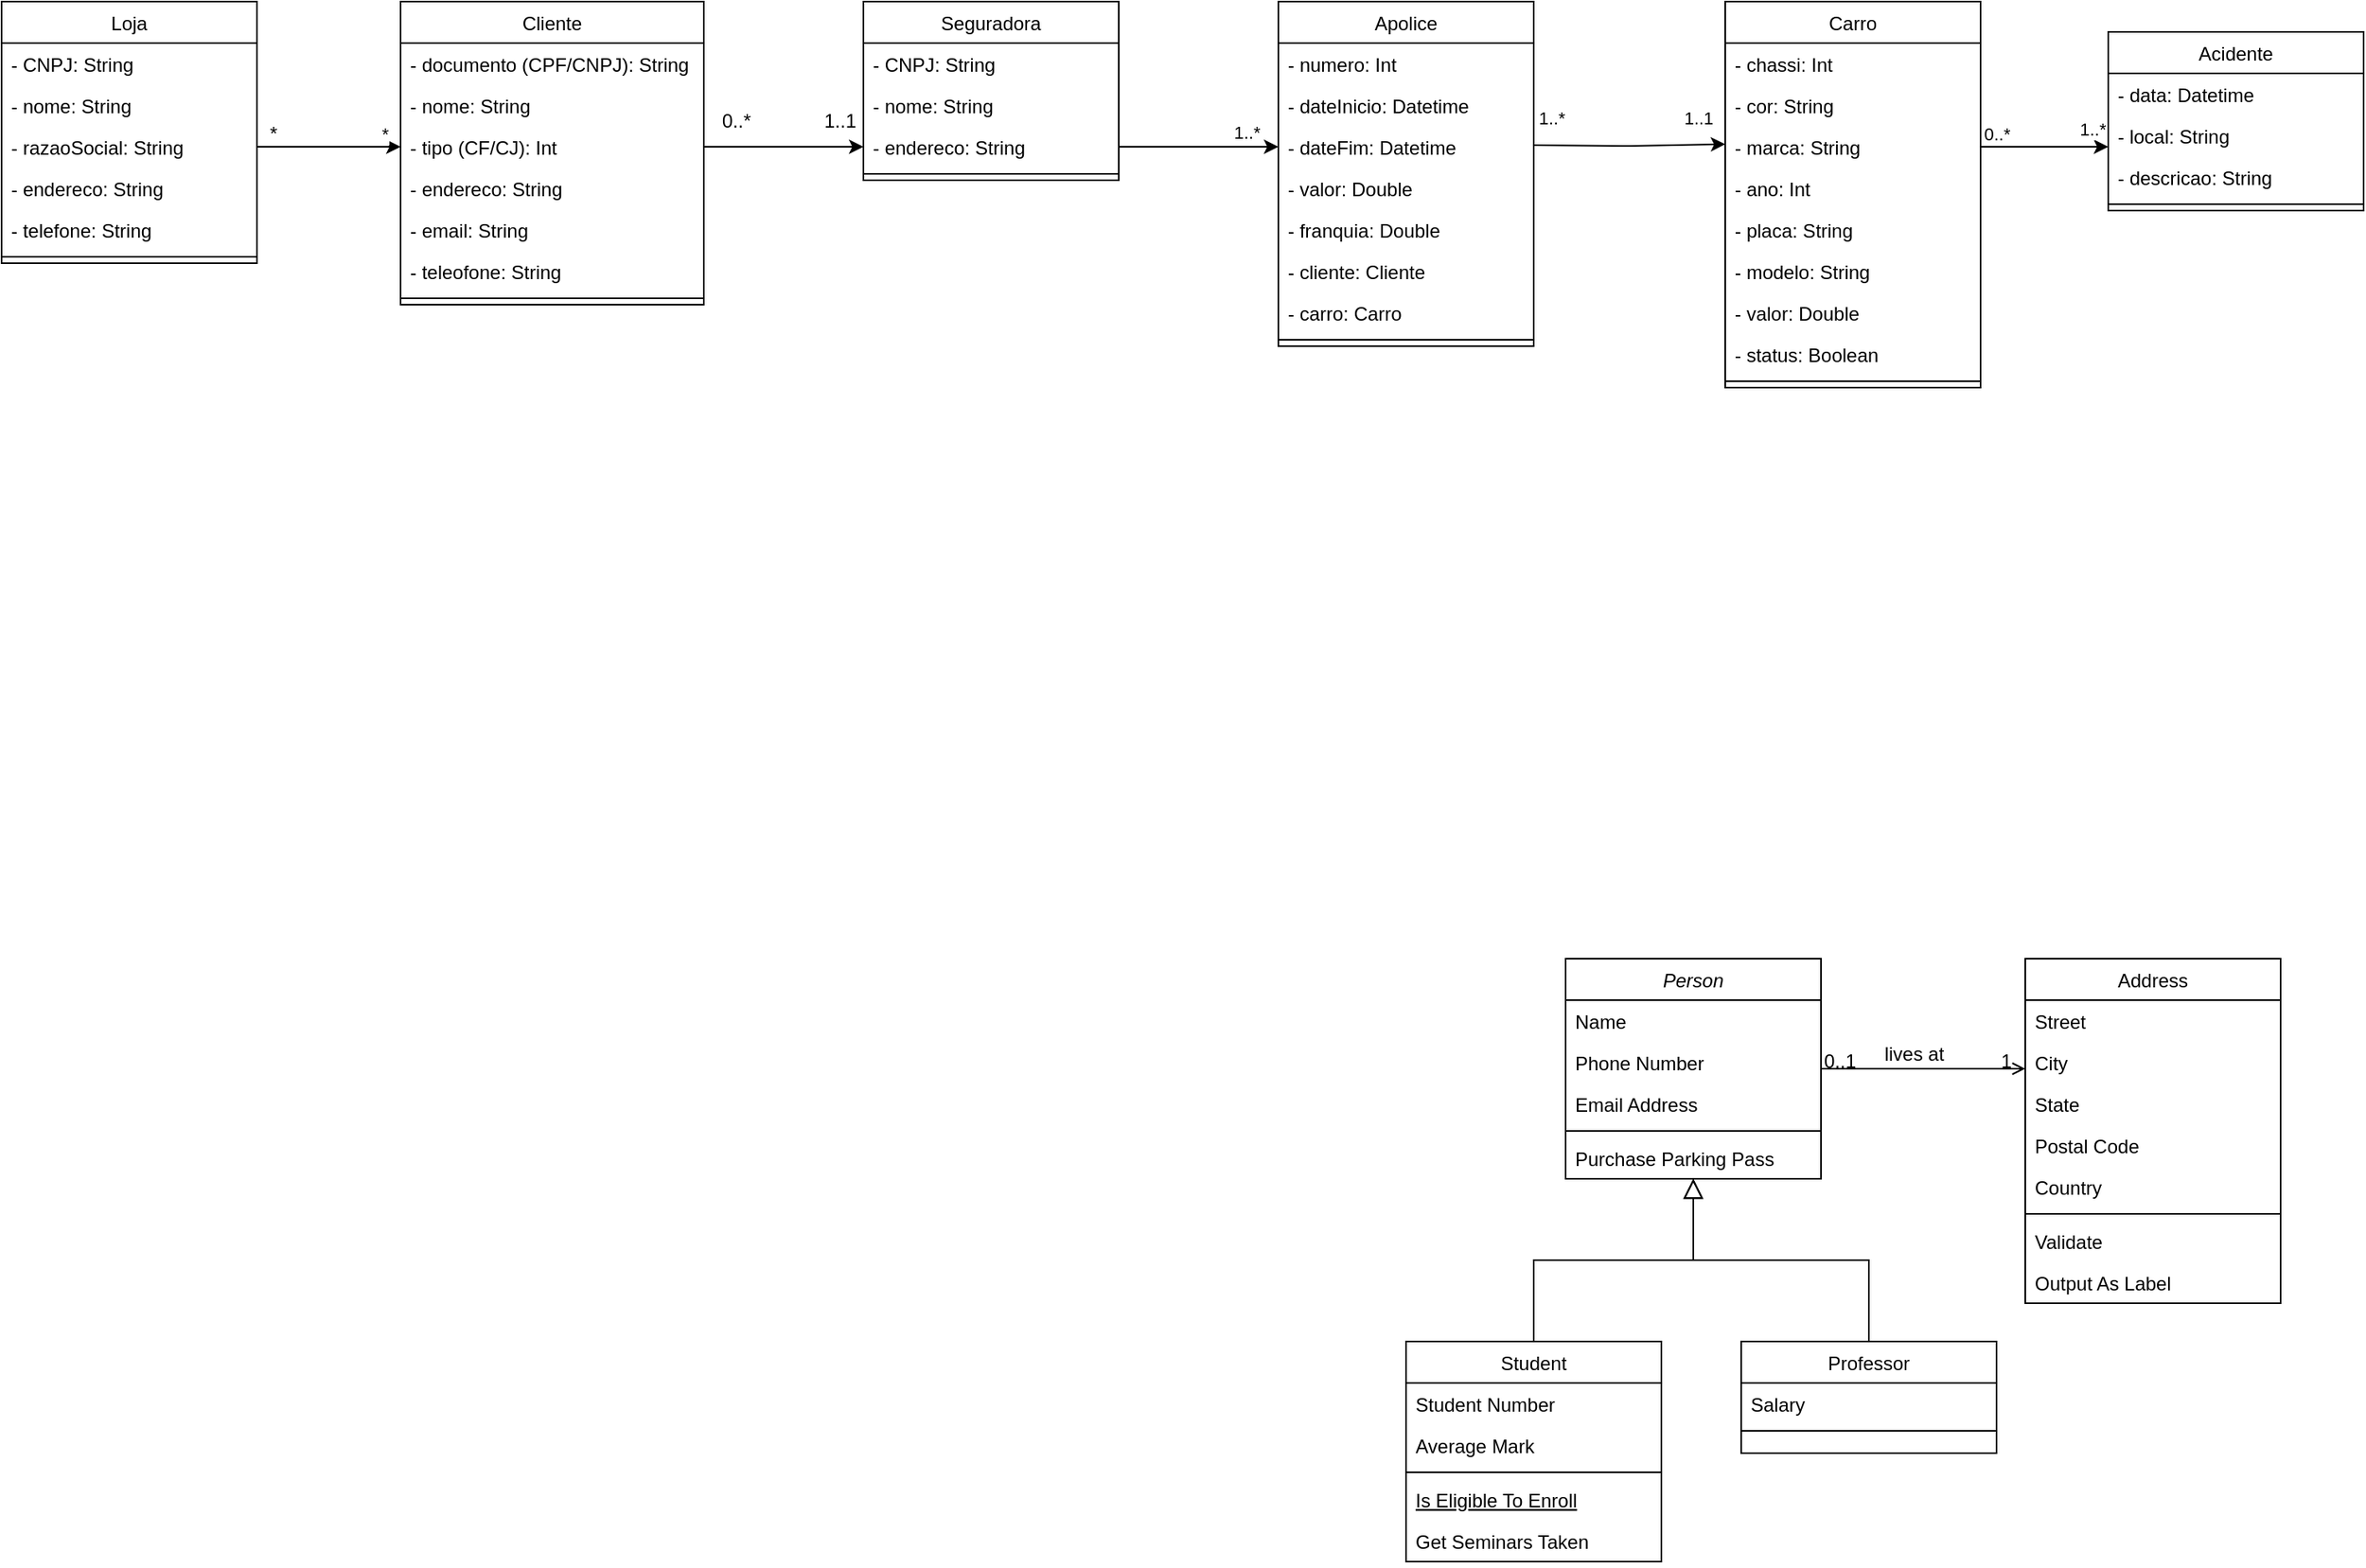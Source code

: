 <mxfile version="27.0.8">
  <diagram id="C5RBs43oDa-KdzZeNtuy" name="Page-1">
    <mxGraphModel dx="2492" dy="785" grid="1" gridSize="10" guides="1" tooltips="1" connect="1" arrows="1" fold="1" page="1" pageScale="1" pageWidth="827" pageHeight="1169" math="0" shadow="0">
      <root>
        <mxCell id="WIyWlLk6GJQsqaUBKTNV-0" />
        <mxCell id="WIyWlLk6GJQsqaUBKTNV-1" parent="WIyWlLk6GJQsqaUBKTNV-0" />
        <mxCell id="zkfFHV4jXpPFQw0GAbJ--0" value="Person" style="swimlane;fontStyle=2;align=center;verticalAlign=top;childLayout=stackLayout;horizontal=1;startSize=26;horizontalStack=0;resizeParent=1;resizeLast=0;collapsible=1;marginBottom=0;rounded=0;shadow=0;strokeWidth=1;" parent="WIyWlLk6GJQsqaUBKTNV-1" vertex="1">
          <mxGeometry x="180" y="720" width="160" height="138" as="geometry">
            <mxRectangle x="230" y="140" width="160" height="26" as="alternateBounds" />
          </mxGeometry>
        </mxCell>
        <mxCell id="zkfFHV4jXpPFQw0GAbJ--1" value="Name" style="text;align=left;verticalAlign=top;spacingLeft=4;spacingRight=4;overflow=hidden;rotatable=0;points=[[0,0.5],[1,0.5]];portConstraint=eastwest;" parent="zkfFHV4jXpPFQw0GAbJ--0" vertex="1">
          <mxGeometry y="26" width="160" height="26" as="geometry" />
        </mxCell>
        <mxCell id="zkfFHV4jXpPFQw0GAbJ--2" value="Phone Number" style="text;align=left;verticalAlign=top;spacingLeft=4;spacingRight=4;overflow=hidden;rotatable=0;points=[[0,0.5],[1,0.5]];portConstraint=eastwest;rounded=0;shadow=0;html=0;" parent="zkfFHV4jXpPFQw0GAbJ--0" vertex="1">
          <mxGeometry y="52" width="160" height="26" as="geometry" />
        </mxCell>
        <mxCell id="zkfFHV4jXpPFQw0GAbJ--3" value="Email Address" style="text;align=left;verticalAlign=top;spacingLeft=4;spacingRight=4;overflow=hidden;rotatable=0;points=[[0,0.5],[1,0.5]];portConstraint=eastwest;rounded=0;shadow=0;html=0;" parent="zkfFHV4jXpPFQw0GAbJ--0" vertex="1">
          <mxGeometry y="78" width="160" height="26" as="geometry" />
        </mxCell>
        <mxCell id="zkfFHV4jXpPFQw0GAbJ--4" value="" style="line;html=1;strokeWidth=1;align=left;verticalAlign=middle;spacingTop=-1;spacingLeft=3;spacingRight=3;rotatable=0;labelPosition=right;points=[];portConstraint=eastwest;" parent="zkfFHV4jXpPFQw0GAbJ--0" vertex="1">
          <mxGeometry y="104" width="160" height="8" as="geometry" />
        </mxCell>
        <mxCell id="zkfFHV4jXpPFQw0GAbJ--5" value="Purchase Parking Pass" style="text;align=left;verticalAlign=top;spacingLeft=4;spacingRight=4;overflow=hidden;rotatable=0;points=[[0,0.5],[1,0.5]];portConstraint=eastwest;" parent="zkfFHV4jXpPFQw0GAbJ--0" vertex="1">
          <mxGeometry y="112" width="160" height="26" as="geometry" />
        </mxCell>
        <mxCell id="zkfFHV4jXpPFQw0GAbJ--6" value="Student" style="swimlane;fontStyle=0;align=center;verticalAlign=top;childLayout=stackLayout;horizontal=1;startSize=26;horizontalStack=0;resizeParent=1;resizeLast=0;collapsible=1;marginBottom=0;rounded=0;shadow=0;strokeWidth=1;" parent="WIyWlLk6GJQsqaUBKTNV-1" vertex="1">
          <mxGeometry x="80" y="960" width="160" height="138" as="geometry">
            <mxRectangle x="130" y="380" width="160" height="26" as="alternateBounds" />
          </mxGeometry>
        </mxCell>
        <mxCell id="zkfFHV4jXpPFQw0GAbJ--7" value="Student Number" style="text;align=left;verticalAlign=top;spacingLeft=4;spacingRight=4;overflow=hidden;rotatable=0;points=[[0,0.5],[1,0.5]];portConstraint=eastwest;" parent="zkfFHV4jXpPFQw0GAbJ--6" vertex="1">
          <mxGeometry y="26" width="160" height="26" as="geometry" />
        </mxCell>
        <mxCell id="zkfFHV4jXpPFQw0GAbJ--8" value="Average Mark" style="text;align=left;verticalAlign=top;spacingLeft=4;spacingRight=4;overflow=hidden;rotatable=0;points=[[0,0.5],[1,0.5]];portConstraint=eastwest;rounded=0;shadow=0;html=0;" parent="zkfFHV4jXpPFQw0GAbJ--6" vertex="1">
          <mxGeometry y="52" width="160" height="26" as="geometry" />
        </mxCell>
        <mxCell id="zkfFHV4jXpPFQw0GAbJ--9" value="" style="line;html=1;strokeWidth=1;align=left;verticalAlign=middle;spacingTop=-1;spacingLeft=3;spacingRight=3;rotatable=0;labelPosition=right;points=[];portConstraint=eastwest;" parent="zkfFHV4jXpPFQw0GAbJ--6" vertex="1">
          <mxGeometry y="78" width="160" height="8" as="geometry" />
        </mxCell>
        <mxCell id="zkfFHV4jXpPFQw0GAbJ--10" value="Is Eligible To Enroll" style="text;align=left;verticalAlign=top;spacingLeft=4;spacingRight=4;overflow=hidden;rotatable=0;points=[[0,0.5],[1,0.5]];portConstraint=eastwest;fontStyle=4" parent="zkfFHV4jXpPFQw0GAbJ--6" vertex="1">
          <mxGeometry y="86" width="160" height="26" as="geometry" />
        </mxCell>
        <mxCell id="zkfFHV4jXpPFQw0GAbJ--11" value="Get Seminars Taken" style="text;align=left;verticalAlign=top;spacingLeft=4;spacingRight=4;overflow=hidden;rotatable=0;points=[[0,0.5],[1,0.5]];portConstraint=eastwest;" parent="zkfFHV4jXpPFQw0GAbJ--6" vertex="1">
          <mxGeometry y="112" width="160" height="26" as="geometry" />
        </mxCell>
        <mxCell id="zkfFHV4jXpPFQw0GAbJ--12" value="" style="endArrow=block;endSize=10;endFill=0;shadow=0;strokeWidth=1;rounded=0;curved=0;edgeStyle=elbowEdgeStyle;elbow=vertical;" parent="WIyWlLk6GJQsqaUBKTNV-1" source="zkfFHV4jXpPFQw0GAbJ--6" target="zkfFHV4jXpPFQw0GAbJ--0" edge="1">
          <mxGeometry width="160" relative="1" as="geometry">
            <mxPoint x="160" y="803" as="sourcePoint" />
            <mxPoint x="160" y="803" as="targetPoint" />
          </mxGeometry>
        </mxCell>
        <mxCell id="zkfFHV4jXpPFQw0GAbJ--13" value="Professor" style="swimlane;fontStyle=0;align=center;verticalAlign=top;childLayout=stackLayout;horizontal=1;startSize=26;horizontalStack=0;resizeParent=1;resizeLast=0;collapsible=1;marginBottom=0;rounded=0;shadow=0;strokeWidth=1;" parent="WIyWlLk6GJQsqaUBKTNV-1" vertex="1">
          <mxGeometry x="290" y="960" width="160" height="70" as="geometry">
            <mxRectangle x="340" y="380" width="170" height="26" as="alternateBounds" />
          </mxGeometry>
        </mxCell>
        <mxCell id="zkfFHV4jXpPFQw0GAbJ--14" value="Salary" style="text;align=left;verticalAlign=top;spacingLeft=4;spacingRight=4;overflow=hidden;rotatable=0;points=[[0,0.5],[1,0.5]];portConstraint=eastwest;" parent="zkfFHV4jXpPFQw0GAbJ--13" vertex="1">
          <mxGeometry y="26" width="160" height="26" as="geometry" />
        </mxCell>
        <mxCell id="zkfFHV4jXpPFQw0GAbJ--15" value="" style="line;html=1;strokeWidth=1;align=left;verticalAlign=middle;spacingTop=-1;spacingLeft=3;spacingRight=3;rotatable=0;labelPosition=right;points=[];portConstraint=eastwest;" parent="zkfFHV4jXpPFQw0GAbJ--13" vertex="1">
          <mxGeometry y="52" width="160" height="8" as="geometry" />
        </mxCell>
        <mxCell id="zkfFHV4jXpPFQw0GAbJ--16" value="" style="endArrow=block;endSize=10;endFill=0;shadow=0;strokeWidth=1;rounded=0;curved=0;edgeStyle=elbowEdgeStyle;elbow=vertical;" parent="WIyWlLk6GJQsqaUBKTNV-1" source="zkfFHV4jXpPFQw0GAbJ--13" target="zkfFHV4jXpPFQw0GAbJ--0" edge="1">
          <mxGeometry width="160" relative="1" as="geometry">
            <mxPoint x="170" y="973" as="sourcePoint" />
            <mxPoint x="270" y="871" as="targetPoint" />
          </mxGeometry>
        </mxCell>
        <mxCell id="zkfFHV4jXpPFQw0GAbJ--17" value="Address" style="swimlane;fontStyle=0;align=center;verticalAlign=top;childLayout=stackLayout;horizontal=1;startSize=26;horizontalStack=0;resizeParent=1;resizeLast=0;collapsible=1;marginBottom=0;rounded=0;shadow=0;strokeWidth=1;" parent="WIyWlLk6GJQsqaUBKTNV-1" vertex="1">
          <mxGeometry x="468" y="720" width="160" height="216" as="geometry">
            <mxRectangle x="550" y="140" width="160" height="26" as="alternateBounds" />
          </mxGeometry>
        </mxCell>
        <mxCell id="zkfFHV4jXpPFQw0GAbJ--18" value="Street" style="text;align=left;verticalAlign=top;spacingLeft=4;spacingRight=4;overflow=hidden;rotatable=0;points=[[0,0.5],[1,0.5]];portConstraint=eastwest;" parent="zkfFHV4jXpPFQw0GAbJ--17" vertex="1">
          <mxGeometry y="26" width="160" height="26" as="geometry" />
        </mxCell>
        <mxCell id="zkfFHV4jXpPFQw0GAbJ--19" value="City" style="text;align=left;verticalAlign=top;spacingLeft=4;spacingRight=4;overflow=hidden;rotatable=0;points=[[0,0.5],[1,0.5]];portConstraint=eastwest;rounded=0;shadow=0;html=0;" parent="zkfFHV4jXpPFQw0GAbJ--17" vertex="1">
          <mxGeometry y="52" width="160" height="26" as="geometry" />
        </mxCell>
        <mxCell id="zkfFHV4jXpPFQw0GAbJ--20" value="State" style="text;align=left;verticalAlign=top;spacingLeft=4;spacingRight=4;overflow=hidden;rotatable=0;points=[[0,0.5],[1,0.5]];portConstraint=eastwest;rounded=0;shadow=0;html=0;" parent="zkfFHV4jXpPFQw0GAbJ--17" vertex="1">
          <mxGeometry y="78" width="160" height="26" as="geometry" />
        </mxCell>
        <mxCell id="zkfFHV4jXpPFQw0GAbJ--21" value="Postal Code" style="text;align=left;verticalAlign=top;spacingLeft=4;spacingRight=4;overflow=hidden;rotatable=0;points=[[0,0.5],[1,0.5]];portConstraint=eastwest;rounded=0;shadow=0;html=0;" parent="zkfFHV4jXpPFQw0GAbJ--17" vertex="1">
          <mxGeometry y="104" width="160" height="26" as="geometry" />
        </mxCell>
        <mxCell id="zkfFHV4jXpPFQw0GAbJ--22" value="Country" style="text;align=left;verticalAlign=top;spacingLeft=4;spacingRight=4;overflow=hidden;rotatable=0;points=[[0,0.5],[1,0.5]];portConstraint=eastwest;rounded=0;shadow=0;html=0;" parent="zkfFHV4jXpPFQw0GAbJ--17" vertex="1">
          <mxGeometry y="130" width="160" height="26" as="geometry" />
        </mxCell>
        <mxCell id="zkfFHV4jXpPFQw0GAbJ--23" value="" style="line;html=1;strokeWidth=1;align=left;verticalAlign=middle;spacingTop=-1;spacingLeft=3;spacingRight=3;rotatable=0;labelPosition=right;points=[];portConstraint=eastwest;" parent="zkfFHV4jXpPFQw0GAbJ--17" vertex="1">
          <mxGeometry y="156" width="160" height="8" as="geometry" />
        </mxCell>
        <mxCell id="zkfFHV4jXpPFQw0GAbJ--24" value="Validate" style="text;align=left;verticalAlign=top;spacingLeft=4;spacingRight=4;overflow=hidden;rotatable=0;points=[[0,0.5],[1,0.5]];portConstraint=eastwest;" parent="zkfFHV4jXpPFQw0GAbJ--17" vertex="1">
          <mxGeometry y="164" width="160" height="26" as="geometry" />
        </mxCell>
        <mxCell id="zkfFHV4jXpPFQw0GAbJ--25" value="Output As Label" style="text;align=left;verticalAlign=top;spacingLeft=4;spacingRight=4;overflow=hidden;rotatable=0;points=[[0,0.5],[1,0.5]];portConstraint=eastwest;" parent="zkfFHV4jXpPFQw0GAbJ--17" vertex="1">
          <mxGeometry y="190" width="160" height="26" as="geometry" />
        </mxCell>
        <mxCell id="zkfFHV4jXpPFQw0GAbJ--26" value="" style="endArrow=open;shadow=0;strokeWidth=1;rounded=0;curved=0;endFill=1;edgeStyle=elbowEdgeStyle;elbow=vertical;" parent="WIyWlLk6GJQsqaUBKTNV-1" source="zkfFHV4jXpPFQw0GAbJ--0" target="zkfFHV4jXpPFQw0GAbJ--17" edge="1">
          <mxGeometry x="0.5" y="41" relative="1" as="geometry">
            <mxPoint x="340" y="792" as="sourcePoint" />
            <mxPoint x="500" y="792" as="targetPoint" />
            <mxPoint x="-40" y="32" as="offset" />
          </mxGeometry>
        </mxCell>
        <mxCell id="zkfFHV4jXpPFQw0GAbJ--27" value="0..1" style="resizable=0;align=left;verticalAlign=bottom;labelBackgroundColor=none;fontSize=12;" parent="zkfFHV4jXpPFQw0GAbJ--26" connectable="0" vertex="1">
          <mxGeometry x="-1" relative="1" as="geometry">
            <mxPoint y="4" as="offset" />
          </mxGeometry>
        </mxCell>
        <mxCell id="zkfFHV4jXpPFQw0GAbJ--28" value="1" style="resizable=0;align=right;verticalAlign=bottom;labelBackgroundColor=none;fontSize=12;" parent="zkfFHV4jXpPFQw0GAbJ--26" connectable="0" vertex="1">
          <mxGeometry x="1" relative="1" as="geometry">
            <mxPoint x="-7" y="4" as="offset" />
          </mxGeometry>
        </mxCell>
        <mxCell id="zkfFHV4jXpPFQw0GAbJ--29" value="lives at" style="text;html=1;resizable=0;points=[];;align=center;verticalAlign=middle;labelBackgroundColor=none;rounded=0;shadow=0;strokeWidth=1;fontSize=12;" parent="zkfFHV4jXpPFQw0GAbJ--26" vertex="1" connectable="0">
          <mxGeometry x="0.5" y="49" relative="1" as="geometry">
            <mxPoint x="-38" y="40" as="offset" />
          </mxGeometry>
        </mxCell>
        <mxCell id="cd3UzBfdA-SW3wrm4BBN-0" value="Carro" style="swimlane;fontStyle=0;align=center;verticalAlign=top;childLayout=stackLayout;horizontal=1;startSize=26;horizontalStack=0;resizeParent=1;resizeLast=0;collapsible=1;marginBottom=0;rounded=0;shadow=0;strokeWidth=1;" parent="WIyWlLk6GJQsqaUBKTNV-1" vertex="1">
          <mxGeometry x="280" y="120" width="160" height="242" as="geometry">
            <mxRectangle x="550" y="140" width="160" height="26" as="alternateBounds" />
          </mxGeometry>
        </mxCell>
        <mxCell id="cd3UzBfdA-SW3wrm4BBN-20" value="- chassi: Int" style="text;align=left;verticalAlign=top;spacingLeft=4;spacingRight=4;overflow=hidden;rotatable=0;points=[[0,0.5],[1,0.5]];portConstraint=eastwest;" parent="cd3UzBfdA-SW3wrm4BBN-0" vertex="1">
          <mxGeometry y="26" width="160" height="26" as="geometry" />
        </mxCell>
        <mxCell id="cd3UzBfdA-SW3wrm4BBN-64" value="- cor: String" style="text;align=left;verticalAlign=top;spacingLeft=4;spacingRight=4;overflow=hidden;rotatable=0;points=[[0,0.5],[1,0.5]];portConstraint=eastwest;" parent="cd3UzBfdA-SW3wrm4BBN-0" vertex="1">
          <mxGeometry y="52" width="160" height="26" as="geometry" />
        </mxCell>
        <mxCell id="ibP-qYJ3IDLrOjf5s-pg-2" style="edgeStyle=orthogonalEdgeStyle;rounded=0;orthogonalLoop=1;jettySize=auto;html=1;" edge="1" parent="cd3UzBfdA-SW3wrm4BBN-0" source="cd3UzBfdA-SW3wrm4BBN-1">
          <mxGeometry relative="1" as="geometry">
            <mxPoint x="240" y="91" as="targetPoint" />
          </mxGeometry>
        </mxCell>
        <mxCell id="cd3UzBfdA-SW3wrm4BBN-1" value="- marca: String" style="text;align=left;verticalAlign=top;spacingLeft=4;spacingRight=4;overflow=hidden;rotatable=0;points=[[0,0.5],[1,0.5]];portConstraint=eastwest;" parent="cd3UzBfdA-SW3wrm4BBN-0" vertex="1">
          <mxGeometry y="78" width="160" height="26" as="geometry" />
        </mxCell>
        <mxCell id="cd3UzBfdA-SW3wrm4BBN-2" value="- ano: Int" style="text;align=left;verticalAlign=top;spacingLeft=4;spacingRight=4;overflow=hidden;rotatable=0;points=[[0,0.5],[1,0.5]];portConstraint=eastwest;rounded=0;shadow=0;html=0;" parent="cd3UzBfdA-SW3wrm4BBN-0" vertex="1">
          <mxGeometry y="104" width="160" height="26" as="geometry" />
        </mxCell>
        <mxCell id="cd3UzBfdA-SW3wrm4BBN-3" value="- placa: String" style="text;align=left;verticalAlign=top;spacingLeft=4;spacingRight=4;overflow=hidden;rotatable=0;points=[[0,0.5],[1,0.5]];portConstraint=eastwest;rounded=0;shadow=0;html=0;" parent="cd3UzBfdA-SW3wrm4BBN-0" vertex="1">
          <mxGeometry y="130" width="160" height="26" as="geometry" />
        </mxCell>
        <mxCell id="cd3UzBfdA-SW3wrm4BBN-4" value="- modelo: String" style="text;align=left;verticalAlign=top;spacingLeft=4;spacingRight=4;overflow=hidden;rotatable=0;points=[[0,0.5],[1,0.5]];portConstraint=eastwest;rounded=0;shadow=0;html=0;" parent="cd3UzBfdA-SW3wrm4BBN-0" vertex="1">
          <mxGeometry y="156" width="160" height="26" as="geometry" />
        </mxCell>
        <mxCell id="cd3UzBfdA-SW3wrm4BBN-5" value="- valor: Double" style="text;align=left;verticalAlign=top;spacingLeft=4;spacingRight=4;overflow=hidden;rotatable=0;points=[[0,0.5],[1,0.5]];portConstraint=eastwest;rounded=0;shadow=0;html=0;" parent="cd3UzBfdA-SW3wrm4BBN-0" vertex="1">
          <mxGeometry y="182" width="160" height="26" as="geometry" />
        </mxCell>
        <mxCell id="cd3UzBfdA-SW3wrm4BBN-9" value="- status: Boolean" style="text;align=left;verticalAlign=top;spacingLeft=4;spacingRight=4;overflow=hidden;rotatable=0;points=[[0,0.5],[1,0.5]];portConstraint=eastwest;rounded=0;shadow=0;html=0;" parent="cd3UzBfdA-SW3wrm4BBN-0" vertex="1">
          <mxGeometry y="208" width="160" height="26" as="geometry" />
        </mxCell>
        <mxCell id="cd3UzBfdA-SW3wrm4BBN-6" value="" style="line;html=1;strokeWidth=1;align=left;verticalAlign=middle;spacingTop=-1;spacingLeft=3;spacingRight=3;rotatable=0;labelPosition=right;points=[];portConstraint=eastwest;" parent="cd3UzBfdA-SW3wrm4BBN-0" vertex="1">
          <mxGeometry y="234" width="160" height="8" as="geometry" />
        </mxCell>
        <mxCell id="cd3UzBfdA-SW3wrm4BBN-10" value="Loja" style="swimlane;fontStyle=0;align=center;verticalAlign=top;childLayout=stackLayout;horizontal=1;startSize=26;horizontalStack=0;resizeParent=1;resizeLast=0;collapsible=1;marginBottom=0;rounded=0;shadow=0;strokeWidth=1;" parent="WIyWlLk6GJQsqaUBKTNV-1" vertex="1">
          <mxGeometry x="-800" y="120" width="160" height="164" as="geometry">
            <mxRectangle x="550" y="140" width="160" height="26" as="alternateBounds" />
          </mxGeometry>
        </mxCell>
        <mxCell id="cd3UzBfdA-SW3wrm4BBN-11" value="- CNPJ: String" style="text;align=left;verticalAlign=top;spacingLeft=4;spacingRight=4;overflow=hidden;rotatable=0;points=[[0,0.5],[1,0.5]];portConstraint=eastwest;" parent="cd3UzBfdA-SW3wrm4BBN-10" vertex="1">
          <mxGeometry y="26" width="160" height="26" as="geometry" />
        </mxCell>
        <mxCell id="cd3UzBfdA-SW3wrm4BBN-12" value="- nome: String" style="text;align=left;verticalAlign=top;spacingLeft=4;spacingRight=4;overflow=hidden;rotatable=0;points=[[0,0.5],[1,0.5]];portConstraint=eastwest;rounded=0;shadow=0;html=0;" parent="cd3UzBfdA-SW3wrm4BBN-10" vertex="1">
          <mxGeometry y="52" width="160" height="26" as="geometry" />
        </mxCell>
        <mxCell id="cd3UzBfdA-SW3wrm4BBN-63" value="- razaoSocial: String" style="text;align=left;verticalAlign=top;spacingLeft=4;spacingRight=4;overflow=hidden;rotatable=0;points=[[0,0.5],[1,0.5]];portConstraint=eastwest;rounded=0;shadow=0;html=0;" parent="cd3UzBfdA-SW3wrm4BBN-10" vertex="1">
          <mxGeometry y="78" width="160" height="26" as="geometry" />
        </mxCell>
        <mxCell id="cd3UzBfdA-SW3wrm4BBN-14" value="- endereco: String" style="text;align=left;verticalAlign=top;spacingLeft=4;spacingRight=4;overflow=hidden;rotatable=0;points=[[0,0.5],[1,0.5]];portConstraint=eastwest;rounded=0;shadow=0;html=0;" parent="cd3UzBfdA-SW3wrm4BBN-10" vertex="1">
          <mxGeometry y="104" width="160" height="26" as="geometry" />
        </mxCell>
        <mxCell id="cd3UzBfdA-SW3wrm4BBN-15" value="- telefone: String" style="text;align=left;verticalAlign=top;spacingLeft=4;spacingRight=4;overflow=hidden;rotatable=0;points=[[0,0.5],[1,0.5]];portConstraint=eastwest;rounded=0;shadow=0;html=0;" parent="cd3UzBfdA-SW3wrm4BBN-10" vertex="1">
          <mxGeometry y="130" width="160" height="26" as="geometry" />
        </mxCell>
        <mxCell id="cd3UzBfdA-SW3wrm4BBN-17" value="" style="line;html=1;strokeWidth=1;align=left;verticalAlign=middle;spacingTop=-1;spacingLeft=3;spacingRight=3;rotatable=0;labelPosition=right;points=[];portConstraint=eastwest;" parent="cd3UzBfdA-SW3wrm4BBN-10" vertex="1">
          <mxGeometry y="156" width="160" height="8" as="geometry" />
        </mxCell>
        <mxCell id="cd3UzBfdA-SW3wrm4BBN-21" value="Cliente" style="swimlane;fontStyle=0;align=center;verticalAlign=top;childLayout=stackLayout;horizontal=1;startSize=26;horizontalStack=0;resizeParent=1;resizeLast=0;collapsible=1;marginBottom=0;rounded=0;shadow=0;strokeWidth=1;" parent="WIyWlLk6GJQsqaUBKTNV-1" vertex="1">
          <mxGeometry x="-550" y="120" width="190" height="190" as="geometry">
            <mxRectangle x="550" y="140" width="160" height="26" as="alternateBounds" />
          </mxGeometry>
        </mxCell>
        <mxCell id="cd3UzBfdA-SW3wrm4BBN-22" value="- documento (CPF/CNPJ): String" style="text;align=left;verticalAlign=top;spacingLeft=4;spacingRight=4;overflow=hidden;rotatable=0;points=[[0,0.5],[1,0.5]];portConstraint=eastwest;" parent="cd3UzBfdA-SW3wrm4BBN-21" vertex="1">
          <mxGeometry y="26" width="190" height="26" as="geometry" />
        </mxCell>
        <mxCell id="cd3UzBfdA-SW3wrm4BBN-23" value="- nome: String" style="text;align=left;verticalAlign=top;spacingLeft=4;spacingRight=4;overflow=hidden;rotatable=0;points=[[0,0.5],[1,0.5]];portConstraint=eastwest;rounded=0;shadow=0;html=0;" parent="cd3UzBfdA-SW3wrm4BBN-21" vertex="1">
          <mxGeometry y="52" width="190" height="26" as="geometry" />
        </mxCell>
        <mxCell id="cd3UzBfdA-SW3wrm4BBN-24" value="- tipo (CF/CJ): Int" style="text;align=left;verticalAlign=top;spacingLeft=4;spacingRight=4;overflow=hidden;rotatable=0;points=[[0,0.5],[1,0.5]];portConstraint=eastwest;rounded=0;shadow=0;html=0;" parent="cd3UzBfdA-SW3wrm4BBN-21" vertex="1">
          <mxGeometry y="78" width="190" height="26" as="geometry" />
        </mxCell>
        <mxCell id="cd3UzBfdA-SW3wrm4BBN-25" value="- endereco: String" style="text;align=left;verticalAlign=top;spacingLeft=4;spacingRight=4;overflow=hidden;rotatable=0;points=[[0,0.5],[1,0.5]];portConstraint=eastwest;rounded=0;shadow=0;html=0;" parent="cd3UzBfdA-SW3wrm4BBN-21" vertex="1">
          <mxGeometry y="104" width="190" height="26" as="geometry" />
        </mxCell>
        <mxCell id="cd3UzBfdA-SW3wrm4BBN-30" value="- email: String" style="text;align=left;verticalAlign=top;spacingLeft=4;spacingRight=4;overflow=hidden;rotatable=0;points=[[0,0.5],[1,0.5]];portConstraint=eastwest;rounded=0;shadow=0;html=0;" parent="cd3UzBfdA-SW3wrm4BBN-21" vertex="1">
          <mxGeometry y="130" width="190" height="26" as="geometry" />
        </mxCell>
        <mxCell id="cd3UzBfdA-SW3wrm4BBN-29" value="- teleofone: String" style="text;align=left;verticalAlign=top;spacingLeft=4;spacingRight=4;overflow=hidden;rotatable=0;points=[[0,0.5],[1,0.5]];portConstraint=eastwest;rounded=0;shadow=0;html=0;" parent="cd3UzBfdA-SW3wrm4BBN-21" vertex="1">
          <mxGeometry y="156" width="190" height="26" as="geometry" />
        </mxCell>
        <mxCell id="cd3UzBfdA-SW3wrm4BBN-26" value="" style="line;html=1;strokeWidth=1;align=left;verticalAlign=middle;spacingTop=-1;spacingLeft=3;spacingRight=3;rotatable=0;labelPosition=right;points=[];portConstraint=eastwest;" parent="cd3UzBfdA-SW3wrm4BBN-21" vertex="1">
          <mxGeometry y="182" width="190" height="8" as="geometry" />
        </mxCell>
        <mxCell id="cd3UzBfdA-SW3wrm4BBN-31" value="Seguradora" style="swimlane;fontStyle=0;align=center;verticalAlign=top;childLayout=stackLayout;horizontal=1;startSize=26;horizontalStack=0;resizeParent=1;resizeLast=0;collapsible=1;marginBottom=0;rounded=0;shadow=0;strokeWidth=1;" parent="WIyWlLk6GJQsqaUBKTNV-1" vertex="1">
          <mxGeometry x="-260" y="120" width="160" height="112" as="geometry">
            <mxRectangle x="550" y="140" width="160" height="26" as="alternateBounds" />
          </mxGeometry>
        </mxCell>
        <mxCell id="cd3UzBfdA-SW3wrm4BBN-32" value="- CNPJ: String" style="text;align=left;verticalAlign=top;spacingLeft=4;spacingRight=4;overflow=hidden;rotatable=0;points=[[0,0.5],[1,0.5]];portConstraint=eastwest;" parent="cd3UzBfdA-SW3wrm4BBN-31" vertex="1">
          <mxGeometry y="26" width="160" height="26" as="geometry" />
        </mxCell>
        <mxCell id="cd3UzBfdA-SW3wrm4BBN-33" value="- nome: String" style="text;align=left;verticalAlign=top;spacingLeft=4;spacingRight=4;overflow=hidden;rotatable=0;points=[[0,0.5],[1,0.5]];portConstraint=eastwest;" parent="cd3UzBfdA-SW3wrm4BBN-31" vertex="1">
          <mxGeometry y="52" width="160" height="26" as="geometry" />
        </mxCell>
        <mxCell id="cd3UzBfdA-SW3wrm4BBN-35" value="- endereco: String" style="text;align=left;verticalAlign=top;spacingLeft=4;spacingRight=4;overflow=hidden;rotatable=0;points=[[0,0.5],[1,0.5]];portConstraint=eastwest;rounded=0;shadow=0;html=0;" parent="cd3UzBfdA-SW3wrm4BBN-31" vertex="1">
          <mxGeometry y="78" width="160" height="26" as="geometry" />
        </mxCell>
        <mxCell id="cd3UzBfdA-SW3wrm4BBN-39" value="" style="line;html=1;strokeWidth=1;align=left;verticalAlign=middle;spacingTop=-1;spacingLeft=3;spacingRight=3;rotatable=0;labelPosition=right;points=[];portConstraint=eastwest;" parent="cd3UzBfdA-SW3wrm4BBN-31" vertex="1">
          <mxGeometry y="104" width="160" height="8" as="geometry" />
        </mxCell>
        <mxCell id="cd3UzBfdA-SW3wrm4BBN-42" value="Apolice" style="swimlane;fontStyle=0;align=center;verticalAlign=top;childLayout=stackLayout;horizontal=1;startSize=26;horizontalStack=0;resizeParent=1;resizeLast=0;collapsible=1;marginBottom=0;rounded=0;shadow=0;strokeWidth=1;" parent="WIyWlLk6GJQsqaUBKTNV-1" vertex="1">
          <mxGeometry y="120" width="160" height="216" as="geometry">
            <mxRectangle x="550" y="140" width="160" height="26" as="alternateBounds" />
          </mxGeometry>
        </mxCell>
        <mxCell id="cd3UzBfdA-SW3wrm4BBN-43" value="- numero: Int" style="text;align=left;verticalAlign=top;spacingLeft=4;spacingRight=4;overflow=hidden;rotatable=0;points=[[0,0.5],[1,0.5]];portConstraint=eastwest;" parent="cd3UzBfdA-SW3wrm4BBN-42" vertex="1">
          <mxGeometry y="26" width="160" height="26" as="geometry" />
        </mxCell>
        <mxCell id="cd3UzBfdA-SW3wrm4BBN-44" value="- dateInicio: Datetime" style="text;align=left;verticalAlign=top;spacingLeft=4;spacingRight=4;overflow=hidden;rotatable=0;points=[[0,0.5],[1,0.5]];portConstraint=eastwest;" parent="cd3UzBfdA-SW3wrm4BBN-42" vertex="1">
          <mxGeometry y="52" width="160" height="26" as="geometry" />
        </mxCell>
        <mxCell id="cd3UzBfdA-SW3wrm4BBN-45" value="- dateFim: Datetime" style="text;align=left;verticalAlign=top;spacingLeft=4;spacingRight=4;overflow=hidden;rotatable=0;points=[[0,0.5],[1,0.5]];portConstraint=eastwest;rounded=0;shadow=0;html=0;" parent="cd3UzBfdA-SW3wrm4BBN-42" vertex="1">
          <mxGeometry y="78" width="160" height="26" as="geometry" />
        </mxCell>
        <mxCell id="cd3UzBfdA-SW3wrm4BBN-46" value="- valor: Double" style="text;align=left;verticalAlign=top;spacingLeft=4;spacingRight=4;overflow=hidden;rotatable=0;points=[[0,0.5],[1,0.5]];portConstraint=eastwest;rounded=0;shadow=0;html=0;" parent="cd3UzBfdA-SW3wrm4BBN-42" vertex="1">
          <mxGeometry y="104" width="160" height="26" as="geometry" />
        </mxCell>
        <mxCell id="cd3UzBfdA-SW3wrm4BBN-47" value="- franquia: Double" style="text;align=left;verticalAlign=top;spacingLeft=4;spacingRight=4;overflow=hidden;rotatable=0;points=[[0,0.5],[1,0.5]];portConstraint=eastwest;rounded=0;shadow=0;html=0;" parent="cd3UzBfdA-SW3wrm4BBN-42" vertex="1">
          <mxGeometry y="130" width="160" height="26" as="geometry" />
        </mxCell>
        <mxCell id="cd3UzBfdA-SW3wrm4BBN-48" value="- cliente: Cliente" style="text;align=left;verticalAlign=top;spacingLeft=4;spacingRight=4;overflow=hidden;rotatable=0;points=[[0,0.5],[1,0.5]];portConstraint=eastwest;rounded=0;shadow=0;html=0;" parent="cd3UzBfdA-SW3wrm4BBN-42" vertex="1">
          <mxGeometry y="156" width="160" height="26" as="geometry" />
        </mxCell>
        <mxCell id="cd3UzBfdA-SW3wrm4BBN-49" value="- carro: Carro" style="text;align=left;verticalAlign=top;spacingLeft=4;spacingRight=4;overflow=hidden;rotatable=0;points=[[0,0.5],[1,0.5]];portConstraint=eastwest;rounded=0;shadow=0;html=0;" parent="cd3UzBfdA-SW3wrm4BBN-42" vertex="1">
          <mxGeometry y="182" width="160" height="26" as="geometry" />
        </mxCell>
        <mxCell id="cd3UzBfdA-SW3wrm4BBN-50" value="" style="line;html=1;strokeWidth=1;align=left;verticalAlign=middle;spacingTop=-1;spacingLeft=3;spacingRight=3;rotatable=0;labelPosition=right;points=[];portConstraint=eastwest;" parent="cd3UzBfdA-SW3wrm4BBN-42" vertex="1">
          <mxGeometry y="208" width="160" height="8" as="geometry" />
        </mxCell>
        <mxCell id="cd3UzBfdA-SW3wrm4BBN-53" value="Acidente" style="swimlane;fontStyle=0;align=center;verticalAlign=top;childLayout=stackLayout;horizontal=1;startSize=26;horizontalStack=0;resizeParent=1;resizeLast=0;collapsible=1;marginBottom=0;rounded=0;shadow=0;strokeWidth=1;" parent="WIyWlLk6GJQsqaUBKTNV-1" vertex="1">
          <mxGeometry x="520" y="139" width="160" height="112" as="geometry">
            <mxRectangle x="550" y="140" width="160" height="26" as="alternateBounds" />
          </mxGeometry>
        </mxCell>
        <mxCell id="cd3UzBfdA-SW3wrm4BBN-54" value="- data: Datetime" style="text;align=left;verticalAlign=top;spacingLeft=4;spacingRight=4;overflow=hidden;rotatable=0;points=[[0,0.5],[1,0.5]];portConstraint=eastwest;" parent="cd3UzBfdA-SW3wrm4BBN-53" vertex="1">
          <mxGeometry y="26" width="160" height="26" as="geometry" />
        </mxCell>
        <mxCell id="cd3UzBfdA-SW3wrm4BBN-55" value="- local: String" style="text;align=left;verticalAlign=top;spacingLeft=4;spacingRight=4;overflow=hidden;rotatable=0;points=[[0,0.5],[1,0.5]];portConstraint=eastwest;" parent="cd3UzBfdA-SW3wrm4BBN-53" vertex="1">
          <mxGeometry y="52" width="160" height="26" as="geometry" />
        </mxCell>
        <mxCell id="cd3UzBfdA-SW3wrm4BBN-57" value="- descricao: String" style="text;align=left;verticalAlign=top;spacingLeft=4;spacingRight=4;overflow=hidden;rotatable=0;points=[[0,0.5],[1,0.5]];portConstraint=eastwest;rounded=0;shadow=0;html=0;" parent="cd3UzBfdA-SW3wrm4BBN-53" vertex="1">
          <mxGeometry y="78" width="160" height="26" as="geometry" />
        </mxCell>
        <mxCell id="cd3UzBfdA-SW3wrm4BBN-58" value="" style="line;html=1;strokeWidth=1;align=left;verticalAlign=middle;spacingTop=-1;spacingLeft=3;spacingRight=3;rotatable=0;labelPosition=right;points=[];portConstraint=eastwest;" parent="cd3UzBfdA-SW3wrm4BBN-53" vertex="1">
          <mxGeometry y="104" width="160" height="8" as="geometry" />
        </mxCell>
        <mxCell id="cd3UzBfdA-SW3wrm4BBN-65" style="edgeStyle=orthogonalEdgeStyle;rounded=0;orthogonalLoop=1;jettySize=auto;html=1;entryX=0;entryY=0.5;entryDx=0;entryDy=0;endArrow=classic;endFill=1;" parent="WIyWlLk6GJQsqaUBKTNV-1" source="cd3UzBfdA-SW3wrm4BBN-63" target="cd3UzBfdA-SW3wrm4BBN-24" edge="1">
          <mxGeometry relative="1" as="geometry" />
        </mxCell>
        <mxCell id="cd3UzBfdA-SW3wrm4BBN-66" value="*" style="edgeLabel;html=1;align=center;verticalAlign=middle;resizable=0;points=[];" parent="cd3UzBfdA-SW3wrm4BBN-65" vertex="1" connectable="0">
          <mxGeometry x="-0.422" y="1" relative="1" as="geometry">
            <mxPoint x="54" y="-7" as="offset" />
          </mxGeometry>
        </mxCell>
        <mxCell id="cd3UzBfdA-SW3wrm4BBN-68" style="edgeStyle=orthogonalEdgeStyle;rounded=0;orthogonalLoop=1;jettySize=auto;html=1;" parent="WIyWlLk6GJQsqaUBKTNV-1" edge="1">
          <mxGeometry relative="1" as="geometry">
            <mxPoint x="160" y="210" as="sourcePoint" />
            <mxPoint x="280.0" y="209.35" as="targetPoint" />
          </mxGeometry>
        </mxCell>
        <mxCell id="cd3UzBfdA-SW3wrm4BBN-69" value="1..1" style="edgeLabel;html=1;align=center;verticalAlign=middle;resizable=0;points=[];" parent="cd3UzBfdA-SW3wrm4BBN-68" vertex="1" connectable="0">
          <mxGeometry x="0.347" relative="1" as="geometry">
            <mxPoint x="22" y="-17" as="offset" />
          </mxGeometry>
        </mxCell>
        <mxCell id="cd3UzBfdA-SW3wrm4BBN-70" value="1..*" style="edgeLabel;html=1;align=center;verticalAlign=middle;resizable=0;points=[];" parent="cd3UzBfdA-SW3wrm4BBN-68" vertex="1" connectable="0">
          <mxGeometry x="0.655" y="-2" relative="1" as="geometry">
            <mxPoint x="-89" y="-19" as="offset" />
          </mxGeometry>
        </mxCell>
        <mxCell id="ibP-qYJ3IDLrOjf5s-pg-3" value="0..*" style="edgeLabel;html=1;align=center;verticalAlign=middle;resizable=0;points=[];" vertex="1" connectable="0" parent="cd3UzBfdA-SW3wrm4BBN-68">
          <mxGeometry x="0.347" relative="1" as="geometry">
            <mxPoint x="209" y="-7" as="offset" />
          </mxGeometry>
        </mxCell>
        <mxCell id="ibP-qYJ3IDLrOjf5s-pg-4" value="1..*" style="edgeLabel;html=1;align=center;verticalAlign=middle;resizable=0;points=[];" vertex="1" connectable="0" parent="cd3UzBfdA-SW3wrm4BBN-68">
          <mxGeometry x="0.347" relative="1" as="geometry">
            <mxPoint x="269" y="-10" as="offset" />
          </mxGeometry>
        </mxCell>
        <mxCell id="cd3UzBfdA-SW3wrm4BBN-71" style="edgeStyle=orthogonalEdgeStyle;rounded=0;orthogonalLoop=1;jettySize=auto;html=1;entryX=0;entryY=0.5;entryDx=0;entryDy=0;" parent="WIyWlLk6GJQsqaUBKTNV-1" source="cd3UzBfdA-SW3wrm4BBN-24" target="cd3UzBfdA-SW3wrm4BBN-35" edge="1">
          <mxGeometry relative="1" as="geometry" />
        </mxCell>
        <mxCell id="cd3UzBfdA-SW3wrm4BBN-72" value="1..1" style="text;html=1;align=center;verticalAlign=middle;resizable=0;points=[];autosize=1;strokeColor=none;fillColor=none;" parent="WIyWlLk6GJQsqaUBKTNV-1" vertex="1">
          <mxGeometry x="-295" y="180" width="40" height="30" as="geometry" />
        </mxCell>
        <mxCell id="cd3UzBfdA-SW3wrm4BBN-73" value="0..*" style="text;html=1;align=center;verticalAlign=middle;resizable=0;points=[];autosize=1;strokeColor=none;fillColor=none;" parent="WIyWlLk6GJQsqaUBKTNV-1" vertex="1">
          <mxGeometry x="-360" y="180" width="40" height="30" as="geometry" />
        </mxCell>
        <mxCell id="cd3UzBfdA-SW3wrm4BBN-74" value="*" style="text;html=1;align=center;verticalAlign=middle;resizable=0;points=[];autosize=1;strokeColor=none;fillColor=none;" parent="WIyWlLk6GJQsqaUBKTNV-1" vertex="1">
          <mxGeometry x="-645" y="188" width="30" height="30" as="geometry" />
        </mxCell>
        <mxCell id="cd3UzBfdA-SW3wrm4BBN-75" style="edgeStyle=orthogonalEdgeStyle;rounded=0;orthogonalLoop=1;jettySize=auto;html=1;entryX=0;entryY=0.5;entryDx=0;entryDy=0;" parent="WIyWlLk6GJQsqaUBKTNV-1" source="cd3UzBfdA-SW3wrm4BBN-35" target="cd3UzBfdA-SW3wrm4BBN-45" edge="1">
          <mxGeometry relative="1" as="geometry" />
        </mxCell>
        <mxCell id="cd3UzBfdA-SW3wrm4BBN-76" value="1..*" style="edgeLabel;html=1;align=center;verticalAlign=middle;resizable=0;points=[];" parent="cd3UzBfdA-SW3wrm4BBN-75" vertex="1" connectable="0">
          <mxGeometry x="-0.519" relative="1" as="geometry">
            <mxPoint x="56" y="-9" as="offset" />
          </mxGeometry>
        </mxCell>
      </root>
    </mxGraphModel>
  </diagram>
</mxfile>
